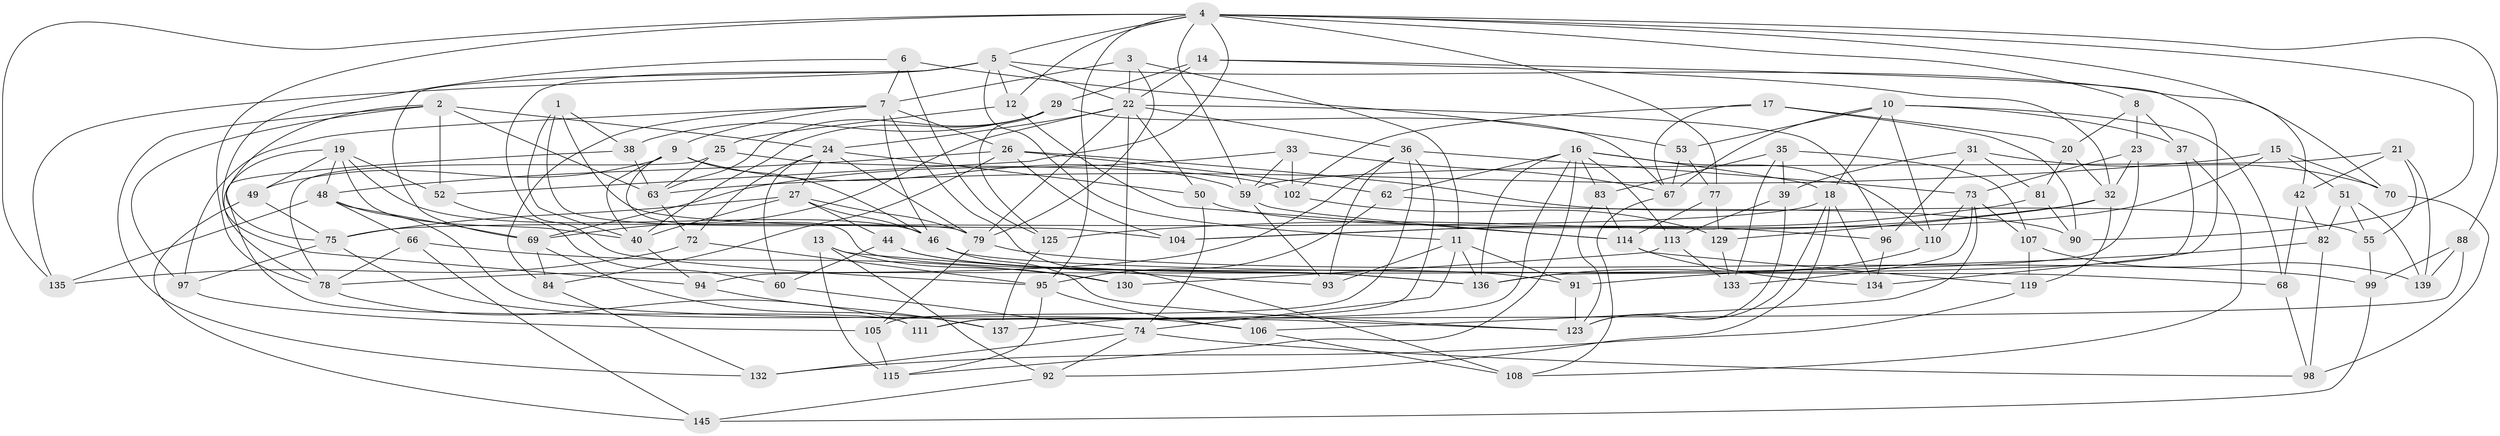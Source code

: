 // original degree distribution, {4: 1.0}
// Generated by graph-tools (version 1.1) at 2025/20/03/04/25 18:20:31]
// undirected, 102 vertices, 246 edges
graph export_dot {
graph [start="1"]
  node [color=gray90,style=filled];
  1;
  2 [super="+65"];
  3;
  4 [super="+43+56+28"];
  5 [super="+47+121"];
  6;
  7 [super="+58"];
  8;
  9 [super="+103"];
  10 [super="+100"];
  11 [super="+54"];
  12;
  13;
  14;
  15;
  16 [super="+64+71"];
  17;
  18 [super="+128"];
  19 [super="+30"];
  20;
  21;
  22 [super="+57+117+141"];
  23;
  24 [super="+85+34"];
  25;
  26 [super="+76"];
  27 [super="+45"];
  29 [super="+61"];
  31;
  32 [super="+86"];
  33;
  35;
  36 [super="+41"];
  37;
  38;
  39;
  40 [super="+146"];
  42;
  44;
  46 [super="+140"];
  48 [super="+120"];
  49;
  50;
  51;
  52;
  53;
  55;
  59 [super="+80"];
  60;
  62;
  63 [super="+101"];
  66;
  67 [super="+89"];
  68;
  69 [super="+87"];
  70;
  72;
  73 [super="+143"];
  74 [super="+112"];
  75 [super="+122"];
  77;
  78 [super="+126"];
  79 [super="+116+144"];
  81;
  82;
  83;
  84;
  88;
  90;
  91;
  92;
  93;
  94;
  95 [super="+109"];
  96;
  97;
  98;
  99;
  102;
  104;
  105;
  106;
  107;
  108;
  110;
  111;
  113;
  114 [super="+124"];
  115;
  119;
  123 [super="+127"];
  125;
  129;
  130;
  132;
  133;
  134;
  135;
  136 [super="+142"];
  137;
  139;
  145;
  1 -- 104;
  1 -- 38;
  1 -- 40;
  1 -- 79;
  2 -- 132;
  2 -- 52;
  2 -- 24;
  2 -- 97;
  2 -- 75;
  2 -- 63;
  3 -- 7;
  3 -- 79;
  3 -- 11;
  3 -- 22;
  4 -- 12;
  4 -- 59;
  4 -- 5;
  4 -- 70;
  4 -- 90;
  4 -- 52;
  4 -- 95;
  4 -- 135;
  4 -- 8;
  4 -- 88;
  4 -- 77;
  4 -- 78;
  5 -- 95;
  5 -- 69;
  5 -- 135;
  5 -- 42;
  5 -- 11;
  5 -- 12;
  5 -- 22;
  6 -- 53;
  6 -- 94;
  6 -- 125;
  6 -- 7;
  7 -- 97;
  7 -- 9;
  7 -- 84;
  7 -- 26;
  7 -- 108;
  7 -- 46;
  8 -- 37;
  8 -- 20;
  8 -- 23;
  9 -- 59;
  9 -- 49;
  9 -- 136;
  9 -- 40;
  9 -- 46;
  10 -- 110;
  10 -- 53;
  10 -- 68;
  10 -- 37;
  10 -- 67;
  10 -- 18;
  11 -- 74;
  11 -- 93;
  11 -- 91;
  11 -- 136;
  12 -- 114;
  12 -- 25;
  13 -- 92;
  13 -- 115;
  13 -- 93;
  13 -- 130;
  14 -- 134;
  14 -- 32;
  14 -- 29;
  14 -- 22;
  15 -- 51;
  15 -- 104;
  15 -- 70;
  15 -- 63;
  16 -- 115;
  16 -- 113;
  16 -- 137;
  16 -- 83;
  16 -- 110;
  16 -- 62;
  16 -- 18;
  16 -- 136;
  17 -- 67;
  17 -- 90;
  17 -- 20;
  17 -- 102;
  18 -- 134;
  18 -- 92;
  18 -- 123;
  18 -- 75;
  19 -- 78;
  19 -- 52;
  19 -- 40;
  19 -- 48;
  19 -- 49;
  19 -- 46;
  20 -- 32;
  20 -- 81;
  21 -- 59;
  21 -- 139;
  21 -- 55;
  21 -- 42;
  22 -- 50;
  22 -- 24 [weight=2];
  22 -- 96;
  22 -- 36;
  22 -- 79 [weight=2];
  22 -- 130;
  22 -- 69;
  23 -- 94;
  23 -- 73;
  23 -- 32;
  24 -- 50;
  24 -- 72;
  24 -- 60;
  24 -- 27;
  24 -- 79;
  25 -- 102;
  25 -- 63;
  25 -- 78;
  26 -- 84;
  26 -- 104;
  26 -- 55;
  26 -- 48;
  26 -- 62;
  27 -- 46;
  27 -- 40;
  27 -- 75;
  27 -- 44;
  27 -- 79;
  29 -- 38;
  29 -- 40;
  29 -- 125;
  29 -- 67;
  29 -- 63;
  31 -- 81;
  31 -- 96;
  31 -- 70;
  31 -- 39;
  32 -- 125;
  32 -- 129;
  32 -- 119;
  33 -- 102;
  33 -- 67;
  33 -- 59;
  33 -- 69;
  35 -- 133;
  35 -- 107;
  35 -- 83;
  35 -- 39;
  36 -- 93;
  36 -- 78;
  36 -- 73;
  36 -- 105;
  36 -- 111;
  37 -- 108;
  37 -- 136;
  38 -- 63;
  38 -- 111;
  39 -- 113;
  39 -- 123;
  40 -- 94;
  42 -- 68;
  42 -- 82;
  44 -- 60;
  44 -- 91;
  44 -- 136;
  46 -- 123;
  46 -- 68;
  48 -- 66;
  48 -- 123;
  48 -- 135;
  48 -- 69;
  49 -- 145;
  49 -- 75;
  50 -- 96;
  50 -- 74;
  51 -- 82;
  51 -- 55;
  51 -- 139;
  52 -- 60;
  53 -- 67;
  53 -- 77;
  55 -- 99;
  59 -- 114;
  59 -- 93;
  60 -- 74;
  62 -- 90;
  62 -- 95;
  63 -- 72;
  66 -- 145;
  66 -- 130;
  66 -- 78;
  67 -- 108;
  68 -- 98;
  69 -- 84;
  69 -- 137;
  70 -- 98;
  72 -- 135;
  72 -- 95;
  73 -- 133;
  73 -- 110;
  73 -- 106;
  73 -- 107;
  74 -- 92;
  74 -- 132;
  74 -- 98;
  75 -- 106;
  75 -- 97;
  77 -- 114;
  77 -- 129;
  78 -- 111;
  79 -- 99;
  79 -- 105;
  81 -- 104;
  81 -- 90;
  82 -- 91;
  82 -- 98;
  83 -- 123;
  83 -- 114;
  84 -- 132;
  88 -- 139;
  88 -- 99;
  88 -- 111;
  91 -- 123;
  92 -- 145;
  94 -- 137;
  95 -- 115;
  95 -- 106;
  96 -- 134;
  97 -- 105;
  99 -- 145;
  102 -- 129;
  105 -- 115;
  106 -- 108;
  107 -- 119;
  107 -- 139;
  110 -- 136;
  113 -- 133;
  113 -- 130;
  114 -- 134;
  114 -- 119;
  119 -- 132;
  125 -- 137;
  129 -- 133;
}
